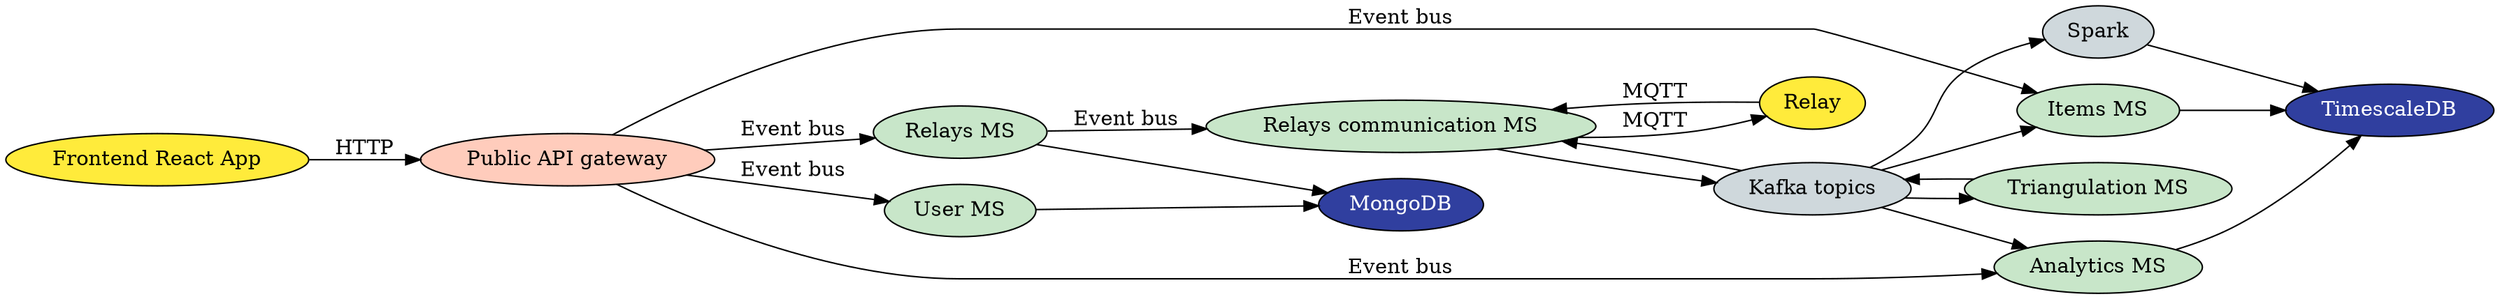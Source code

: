 digraph architecture {
  rankdir=LR;
  
  // Storage - #303F9F (dark blue)
  node[fillcolor="#303F9F" style="filled" fontcolor="white"];
  timescale_db[label="TimescaleDB"]; mongo_db[label="MongoDB"];
  
  // Client-side products - #FFEB3B (yellow)
  node[fillcolor="#FFEB3B" style="filled" fontcolor="black"];
  frontend[label="Frontend React App"]; relay[label="Relay"]
  
  // Microservices - #C8E6C9 (light green)
  node[fillcolor="#C8E6C9" style="filled" fontcolor="black"];
  relays_communication_ms[label="Relays communication MS"]; relays_ms[label="Relays MS"]; user_ms[label="User MS"]; items_ms[label="Items MS"]; analytics_ms[label="Analytics MS"]; triangulation_ms[label="Triangulation MS"];
  
  // API Gateways - #FFCCBC (light orange)
  node[fillcolor="#FFCCBC" style="filled" fontcolor="black"];
  public_api[label="Public API gateway"];
  
  // 3rd-party tools - #CFD8DC (light grey)
  node[fillcolor="#CFD8DC" style="filled" fontcolor="black"];
  kafka[label="Kafka topics"]; spark[label="Spark"];

  subgraph client_side_apps {
      frontend -> {public_api} [label="HTTP"];
  }
  
  subgraph relays {
      relay -> { relays_communication_ms } [label="MQTT"];
  }
  
  subgraph api_gateways {
      public_api -> {relays_ms, user_ms, items_ms, analytics_ms} [label="Event bus"];
  }
  
  subgraph microservices {
      relays_communication_ms -> {relay} [label="MQTT"];
      relays_communication_ms -> {kafka};
      triangulation_ms -> {kafka};
      kafka -> {relays_communication_ms, triangulation_ms, spark, items_ms, analytics_ms};
      relays_ms -> {mongo_db};
      relays_ms -> {relays_communication_ms} [label="Event bus"];
      user_ms -> {mongo_db};
      items_ms -> {timescale_db};
      spark -> {timescale_db};
      analytics_ms -> {timescale_db};
  }
}